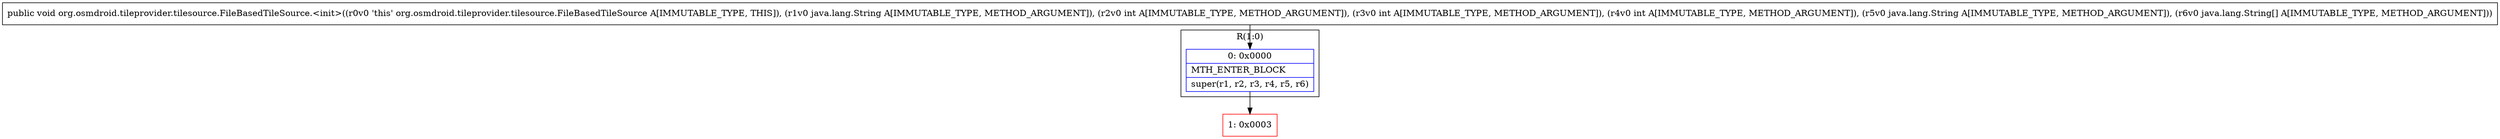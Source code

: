 digraph "CFG fororg.osmdroid.tileprovider.tilesource.FileBasedTileSource.\<init\>(Ljava\/lang\/String;IIILjava\/lang\/String;[Ljava\/lang\/String;)V" {
subgraph cluster_Region_1546867112 {
label = "R(1:0)";
node [shape=record,color=blue];
Node_0 [shape=record,label="{0\:\ 0x0000|MTH_ENTER_BLOCK\l|super(r1, r2, r3, r4, r5, r6)\l}"];
}
Node_1 [shape=record,color=red,label="{1\:\ 0x0003}"];
MethodNode[shape=record,label="{public void org.osmdroid.tileprovider.tilesource.FileBasedTileSource.\<init\>((r0v0 'this' org.osmdroid.tileprovider.tilesource.FileBasedTileSource A[IMMUTABLE_TYPE, THIS]), (r1v0 java.lang.String A[IMMUTABLE_TYPE, METHOD_ARGUMENT]), (r2v0 int A[IMMUTABLE_TYPE, METHOD_ARGUMENT]), (r3v0 int A[IMMUTABLE_TYPE, METHOD_ARGUMENT]), (r4v0 int A[IMMUTABLE_TYPE, METHOD_ARGUMENT]), (r5v0 java.lang.String A[IMMUTABLE_TYPE, METHOD_ARGUMENT]), (r6v0 java.lang.String[] A[IMMUTABLE_TYPE, METHOD_ARGUMENT])) }"];
MethodNode -> Node_0;
Node_0 -> Node_1;
}

